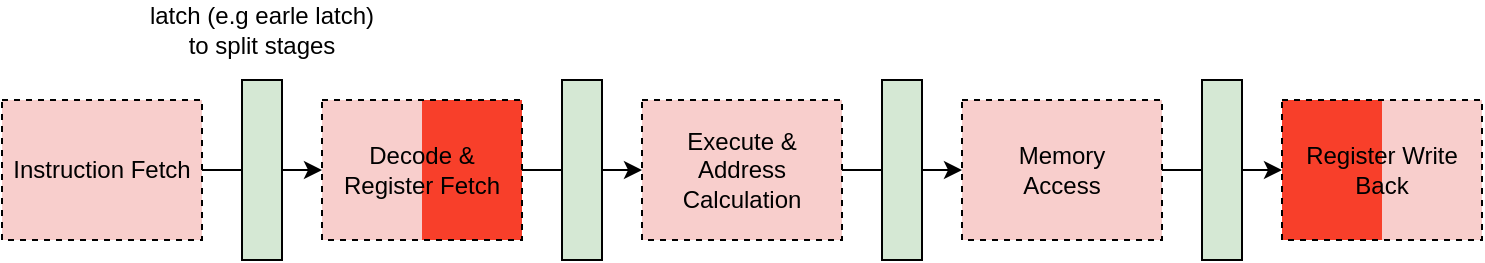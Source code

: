 <mxfile version="20.3.0" type="device"><diagram id="Ci8c-KkUlI-GzY5qRHWu" name="Page-1"><mxGraphModel dx="1006" dy="930" grid="1" gridSize="10" guides="1" tooltips="1" connect="1" arrows="1" fold="1" page="1" pageScale="1" pageWidth="827" pageHeight="1169" math="0" shadow="0"><root><mxCell id="0"/><mxCell id="1" parent="0"/><mxCell id="CjcmL4bB07aTH12KJMv7-17" value="" style="rounded=0;whiteSpace=wrap;html=1;dashed=1;strokeColor=none;fillColor=#f8cecc;" parent="1" vertex="1"><mxGeometry x="180" y="60" width="50" height="70" as="geometry"/></mxCell><mxCell id="CjcmL4bB07aTH12KJMv7-18" value="" style="rounded=0;whiteSpace=wrap;html=1;dashed=1;strokeColor=none;fillColor=#F83F2A;" parent="1" vertex="1"><mxGeometry x="230" y="60" width="50" height="70" as="geometry"/></mxCell><mxCell id="CjcmL4bB07aTH12KJMv7-19" value="" style="rounded=0;whiteSpace=wrap;html=1;dashed=1;strokeColor=none;fillColor=#f8cecc;" parent="1" vertex="1"><mxGeometry x="710" y="60" width="50" height="70" as="geometry"/></mxCell><mxCell id="CjcmL4bB07aTH12KJMv7-20" value="" style="rounded=0;whiteSpace=wrap;html=1;dashed=1;strokeColor=none;fillColor=#F83F2A;" parent="1" vertex="1"><mxGeometry x="660" y="60" width="50" height="70" as="geometry"/></mxCell><mxCell id="CjcmL4bB07aTH12KJMv7-5" value="Decode &amp;amp; Register Fetch" style="rounded=0;whiteSpace=wrap;html=1;dashed=1;fillColor=none;strokeColor=default;" parent="1" vertex="1"><mxGeometry x="180" y="60" width="100" height="70" as="geometry"/></mxCell><mxCell id="CjcmL4bB07aTH12KJMv7-13" style="edgeStyle=orthogonalEdgeStyle;rounded=0;orthogonalLoop=1;jettySize=auto;html=1;exitX=1;exitY=0.5;exitDx=0;exitDy=0;entryX=0;entryY=0.5;entryDx=0;entryDy=0;" parent="1" source="CjcmL4bB07aTH12KJMv7-5" target="CjcmL4bB07aTH12KJMv7-7" edge="1"><mxGeometry relative="1" as="geometry"><mxPoint x="290" y="95" as="sourcePoint"/></mxGeometry></mxCell><mxCell id="CjcmL4bB07aTH12KJMv7-14" style="edgeStyle=orthogonalEdgeStyle;rounded=0;orthogonalLoop=1;jettySize=auto;html=1;exitX=1;exitY=0.5;exitDx=0;exitDy=0;entryX=0;entryY=0.5;entryDx=0;entryDy=0;" parent="1" source="CjcmL4bB07aTH12KJMv7-7" target="CjcmL4bB07aTH12KJMv7-9" edge="1"><mxGeometry relative="1" as="geometry"/></mxCell><mxCell id="CjcmL4bB07aTH12KJMv7-7" value="Execute &amp;amp; Address Calculation" style="rounded=0;whiteSpace=wrap;html=1;dashed=1;fillColor=#f8cecc;strokeColor=#000000;" parent="1" vertex="1"><mxGeometry x="340" y="60" width="100" height="70" as="geometry"/></mxCell><mxCell id="CjcmL4bB07aTH12KJMv7-12" style="edgeStyle=orthogonalEdgeStyle;rounded=0;orthogonalLoop=1;jettySize=auto;html=1;exitX=1;exitY=0.5;exitDx=0;exitDy=0;entryX=0;entryY=0.5;entryDx=0;entryDy=0;" parent="1" source="CjcmL4bB07aTH12KJMv7-8" target="CjcmL4bB07aTH12KJMv7-5" edge="1"><mxGeometry relative="1" as="geometry"/></mxCell><mxCell id="CjcmL4bB07aTH12KJMv7-8" value="Instruction Fetch" style="rounded=0;whiteSpace=wrap;html=1;dashed=1;fillColor=#f8cecc;strokeColor=#000000;" parent="1" vertex="1"><mxGeometry x="20" y="60" width="100" height="70" as="geometry"/></mxCell><mxCell id="CjcmL4bB07aTH12KJMv7-15" style="edgeStyle=orthogonalEdgeStyle;rounded=0;orthogonalLoop=1;jettySize=auto;html=1;exitX=1;exitY=0.5;exitDx=0;exitDy=0;entryX=0;entryY=0.5;entryDx=0;entryDy=0;" parent="1" source="CjcmL4bB07aTH12KJMv7-9" target="CjcmL4bB07aTH12KJMv7-11" edge="1"><mxGeometry relative="1" as="geometry"/></mxCell><mxCell id="CjcmL4bB07aTH12KJMv7-9" value="Memory &lt;br&gt;Access" style="rounded=0;whiteSpace=wrap;html=1;dashed=1;fillColor=#f8cecc;strokeColor=#000000;" parent="1" vertex="1"><mxGeometry x="500" y="60" width="100" height="70" as="geometry"/></mxCell><mxCell id="CjcmL4bB07aTH12KJMv7-10" value="" style="rounded=0;whiteSpace=wrap;html=1;fillColor=#d5e8d4;strokeColor=#000000;" parent="1" vertex="1"><mxGeometry x="620" y="50" width="20" height="90" as="geometry"/></mxCell><mxCell id="CjcmL4bB07aTH12KJMv7-11" value="Register Write Back" style="rounded=0;whiteSpace=wrap;html=1;dashed=1;fillColor=none;strokeColor=default;" parent="1" vertex="1"><mxGeometry x="660" y="60" width="100" height="70" as="geometry"/></mxCell><mxCell id="CjcmL4bB07aTH12KJMv7-1" value="" style="rounded=0;whiteSpace=wrap;html=1;fillColor=#d5e8d4;strokeColor=#000000;" parent="1" vertex="1"><mxGeometry x="140" y="50" width="20" height="90" as="geometry"/></mxCell><mxCell id="CjcmL4bB07aTH12KJMv7-2" value="" style="rounded=0;whiteSpace=wrap;html=1;fillColor=#d5e8d4;strokeColor=#000000;" parent="1" vertex="1"><mxGeometry x="300" y="50" width="20" height="90" as="geometry"/></mxCell><mxCell id="CjcmL4bB07aTH12KJMv7-6" value="" style="rounded=0;whiteSpace=wrap;html=1;fillColor=#d5e8d4;strokeColor=#000000;" parent="1" vertex="1"><mxGeometry x="460" y="50" width="20" height="90" as="geometry"/></mxCell><mxCell id="CjcmL4bB07aTH12KJMv7-16" value="latch (e.g earle latch) to split stages" style="text;html=1;strokeColor=none;fillColor=none;align=center;verticalAlign=middle;whiteSpace=wrap;rounded=0;dashed=1;" parent="1" vertex="1"><mxGeometry x="90" y="10" width="120" height="30" as="geometry"/></mxCell></root></mxGraphModel></diagram></mxfile>